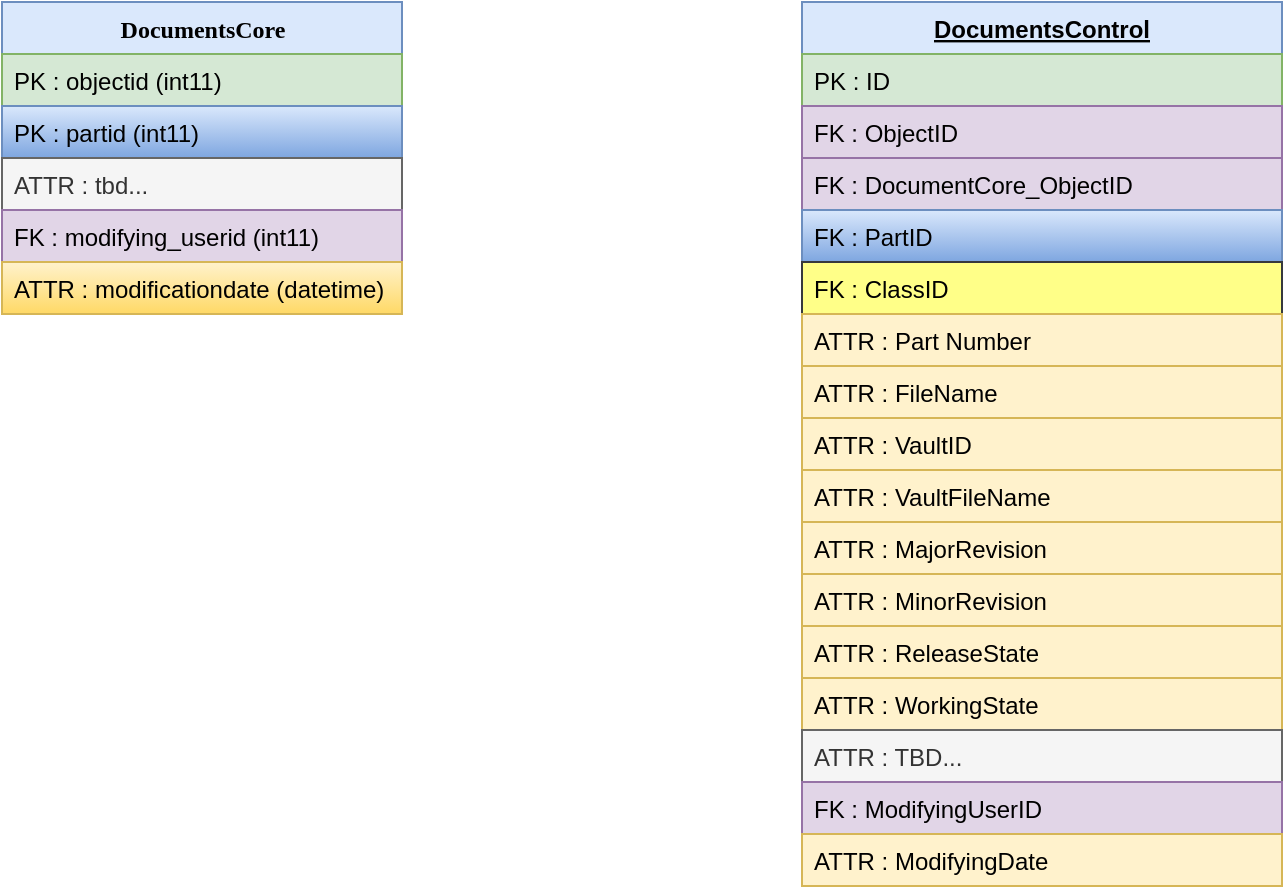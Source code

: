 <mxfile version="14.1.4" type="github" pages="3">
  <diagram name="Documents" id="9f46799a-70d6-7492-0946-bef42562c5a5">
    <mxGraphModel dx="1038" dy="585" grid="1" gridSize="10" guides="1" tooltips="1" connect="1" arrows="1" fold="1" page="1" pageScale="1" pageWidth="1100" pageHeight="850" background="#ffffff" math="0" shadow="0">
      <root>
        <mxCell id="0" />
        <mxCell id="1" parent="0" />
        <mxCell id="78961159f06e98e8-17" value="DocumentsCore" style="swimlane;html=1;fontStyle=1;align=center;verticalAlign=top;childLayout=stackLayout;horizontal=1;startSize=26;horizontalStack=0;resizeParent=1;resizeLast=0;collapsible=1;marginBottom=0;swimlaneFillColor=#ffffff;rounded=0;shadow=0;comic=0;labelBackgroundColor=none;strokeWidth=1;fillColor=#dae8fc;fontFamily=Verdana;fontSize=12;strokeColor=#6c8ebf;" parent="1" vertex="1">
          <mxGeometry x="90" y="83" width="200" height="156" as="geometry" />
        </mxCell>
        <mxCell id="78961159f06e98e8-21" value="PK : objectid (int11)" style="text;html=1;strokeColor=#82b366;fillColor=#d5e8d4;align=left;verticalAlign=top;spacingLeft=4;spacingRight=4;whiteSpace=wrap;overflow=hidden;rotatable=0;points=[[0,0.5],[1,0.5]];portConstraint=eastwest;" parent="78961159f06e98e8-17" vertex="1">
          <mxGeometry y="26" width="200" height="26" as="geometry" />
        </mxCell>
        <mxCell id="78961159f06e98e8-23" value="PK : partid (int11)" style="text;html=1;strokeColor=#6c8ebf;fillColor=#dae8fc;align=left;verticalAlign=top;spacingLeft=4;spacingRight=4;whiteSpace=wrap;overflow=hidden;rotatable=0;points=[[0,0.5],[1,0.5]];portConstraint=eastwest;gradientColor=#7ea6e0;" parent="78961159f06e98e8-17" vertex="1">
          <mxGeometry y="52" width="200" height="26" as="geometry" />
        </mxCell>
        <mxCell id="L6q3qHuzGf21snozMCTw-1" value="ATTR : tbd... " style="text;align=left;verticalAlign=top;spacingLeft=4;spacingRight=4;overflow=hidden;rotatable=0;points=[[0,0.5],[1,0.5]];portConstraint=eastwest;fillColor=#f5f5f5;strokeColor=#666666;fontColor=#333333;" vertex="1" parent="78961159f06e98e8-17">
          <mxGeometry y="78" width="200" height="26" as="geometry" />
        </mxCell>
        <mxCell id="78961159f06e98e8-25" value="FK : modifying_userid (int11)" style="text;html=1;strokeColor=#9673a6;fillColor=#e1d5e7;align=left;verticalAlign=top;spacingLeft=4;spacingRight=4;whiteSpace=wrap;overflow=hidden;rotatable=0;points=[[0,0.5],[1,0.5]];portConstraint=eastwest;" parent="78961159f06e98e8-17" vertex="1">
          <mxGeometry y="104" width="200" height="26" as="geometry" />
        </mxCell>
        <mxCell id="78961159f06e98e8-26" value="ATTR : modificationdate (datetime)" style="text;html=1;strokeColor=#d6b656;fillColor=#fff2cc;align=left;verticalAlign=top;spacingLeft=4;spacingRight=4;whiteSpace=wrap;overflow=hidden;rotatable=0;points=[[0,0.5],[1,0.5]];portConstraint=eastwest;gradientColor=#ffd966;" parent="78961159f06e98e8-17" vertex="1">
          <mxGeometry y="130" width="200" height="26" as="geometry" />
        </mxCell>
        <mxCell id="F4VC9A7HwgOK32g_7Mc0-14" value="DocumentsControl" style="swimlane;fontStyle=5;childLayout=stackLayout;horizontal=1;startSize=26;fillColor=#dae8fc;horizontalStack=0;resizeParent=1;resizeParentMax=0;resizeLast=0;collapsible=1;marginBottom=0;align=center;strokeColor=#6c8ebf;" parent="1" vertex="1">
          <mxGeometry x="490" y="83" width="240" height="442" as="geometry" />
        </mxCell>
        <mxCell id="F4VC9A7HwgOK32g_7Mc0-15" value="PK : ID" style="text;strokeColor=#82b366;fillColor=#d5e8d4;align=left;verticalAlign=top;spacingLeft=4;spacingRight=4;overflow=hidden;rotatable=0;points=[[0,0.5],[1,0.5]];portConstraint=eastwest;" parent="F4VC9A7HwgOK32g_7Mc0-14" vertex="1">
          <mxGeometry y="26" width="240" height="26" as="geometry" />
        </mxCell>
        <mxCell id="F4VC9A7HwgOK32g_7Mc0-16" value="FK : ObjectID" style="text;strokeColor=#9673a6;fillColor=#e1d5e7;align=left;verticalAlign=top;spacingLeft=4;spacingRight=4;overflow=hidden;rotatable=0;points=[[0,0.5],[1,0.5]];portConstraint=eastwest;" parent="F4VC9A7HwgOK32g_7Mc0-14" vertex="1">
          <mxGeometry y="52" width="240" height="26" as="geometry" />
        </mxCell>
        <mxCell id="F4VC9A7HwgOK32g_7Mc0-17" value="FK : DocumentCore_ObjectID" style="text;strokeColor=#9673a6;fillColor=#e1d5e7;align=left;verticalAlign=top;spacingLeft=4;spacingRight=4;overflow=hidden;rotatable=0;points=[[0,0.5],[1,0.5]];portConstraint=eastwest;" parent="F4VC9A7HwgOK32g_7Mc0-14" vertex="1">
          <mxGeometry y="78" width="240" height="26" as="geometry" />
        </mxCell>
        <mxCell id="F4VC9A7HwgOK32g_7Mc0-18" value="FK : PartID" style="text;strokeColor=#6c8ebf;fillColor=#dae8fc;align=left;verticalAlign=top;spacingLeft=4;spacingRight=4;overflow=hidden;rotatable=0;points=[[0,0.5],[1,0.5]];portConstraint=eastwest;gradientColor=#7ea6e0;" parent="F4VC9A7HwgOK32g_7Mc0-14" vertex="1">
          <mxGeometry y="104" width="240" height="26" as="geometry" />
        </mxCell>
        <mxCell id="F4VC9A7HwgOK32g_7Mc0-19" value="FK : ClassID" style="text;strokeColor=#36393d;fillColor=#ffff88;align=left;verticalAlign=top;spacingLeft=4;spacingRight=4;overflow=hidden;rotatable=0;points=[[0,0.5],[1,0.5]];portConstraint=eastwest;" parent="F4VC9A7HwgOK32g_7Mc0-14" vertex="1">
          <mxGeometry y="130" width="240" height="26" as="geometry" />
        </mxCell>
        <mxCell id="F4VC9A7HwgOK32g_7Mc0-20" value="ATTR : Part Number" style="text;strokeColor=#d6b656;fillColor=#fff2cc;align=left;verticalAlign=top;spacingLeft=4;spacingRight=4;overflow=hidden;rotatable=0;points=[[0,0.5],[1,0.5]];portConstraint=eastwest;" parent="F4VC9A7HwgOK32g_7Mc0-14" vertex="1">
          <mxGeometry y="156" width="240" height="26" as="geometry" />
        </mxCell>
        <mxCell id="F4VC9A7HwgOK32g_7Mc0-21" value="ATTR : FileName" style="text;strokeColor=#d6b656;fillColor=#fff2cc;align=left;verticalAlign=top;spacingLeft=4;spacingRight=4;overflow=hidden;rotatable=0;points=[[0,0.5],[1,0.5]];portConstraint=eastwest;" parent="F4VC9A7HwgOK32g_7Mc0-14" vertex="1">
          <mxGeometry y="182" width="240" height="26" as="geometry" />
        </mxCell>
        <mxCell id="F4VC9A7HwgOK32g_7Mc0-22" value="ATTR : VaultID" style="text;strokeColor=#d6b656;fillColor=#fff2cc;align=left;verticalAlign=top;spacingLeft=4;spacingRight=4;overflow=hidden;rotatable=0;points=[[0,0.5],[1,0.5]];portConstraint=eastwest;" parent="F4VC9A7HwgOK32g_7Mc0-14" vertex="1">
          <mxGeometry y="208" width="240" height="26" as="geometry" />
        </mxCell>
        <mxCell id="F4VC9A7HwgOK32g_7Mc0-23" value="ATTR : VaultFileName" style="text;strokeColor=#d6b656;fillColor=#fff2cc;align=left;verticalAlign=top;spacingLeft=4;spacingRight=4;overflow=hidden;rotatable=0;points=[[0,0.5],[1,0.5]];portConstraint=eastwest;" parent="F4VC9A7HwgOK32g_7Mc0-14" vertex="1">
          <mxGeometry y="234" width="240" height="26" as="geometry" />
        </mxCell>
        <mxCell id="F4VC9A7HwgOK32g_7Mc0-24" value="ATTR : MajorRevision" style="text;strokeColor=#d6b656;fillColor=#fff2cc;align=left;verticalAlign=top;spacingLeft=4;spacingRight=4;overflow=hidden;rotatable=0;points=[[0,0.5],[1,0.5]];portConstraint=eastwest;" parent="F4VC9A7HwgOK32g_7Mc0-14" vertex="1">
          <mxGeometry y="260" width="240" height="26" as="geometry" />
        </mxCell>
        <mxCell id="F4VC9A7HwgOK32g_7Mc0-25" value="ATTR : MinorRevision" style="text;strokeColor=#d6b656;fillColor=#fff2cc;align=left;verticalAlign=top;spacingLeft=4;spacingRight=4;overflow=hidden;rotatable=0;points=[[0,0.5],[1,0.5]];portConstraint=eastwest;" parent="F4VC9A7HwgOK32g_7Mc0-14" vertex="1">
          <mxGeometry y="286" width="240" height="26" as="geometry" />
        </mxCell>
        <mxCell id="F4VC9A7HwgOK32g_7Mc0-26" value="ATTR : ReleaseState" style="text;strokeColor=#d6b656;fillColor=#fff2cc;align=left;verticalAlign=top;spacingLeft=4;spacingRight=4;overflow=hidden;rotatable=0;points=[[0,0.5],[1,0.5]];portConstraint=eastwest;" parent="F4VC9A7HwgOK32g_7Mc0-14" vertex="1">
          <mxGeometry y="312" width="240" height="26" as="geometry" />
        </mxCell>
        <mxCell id="F4VC9A7HwgOK32g_7Mc0-27" value="ATTR : WorkingState" style="text;strokeColor=#d6b656;fillColor=#fff2cc;align=left;verticalAlign=top;spacingLeft=4;spacingRight=4;overflow=hidden;rotatable=0;points=[[0,0.5],[1,0.5]];portConstraint=eastwest;" parent="F4VC9A7HwgOK32g_7Mc0-14" vertex="1">
          <mxGeometry y="338" width="240" height="26" as="geometry" />
        </mxCell>
        <mxCell id="F4VC9A7HwgOK32g_7Mc0-28" value="ATTR : TBD... " style="text;align=left;verticalAlign=top;spacingLeft=4;spacingRight=4;overflow=hidden;rotatable=0;points=[[0,0.5],[1,0.5]];portConstraint=eastwest;fillColor=#f5f5f5;strokeColor=#666666;fontColor=#333333;" parent="F4VC9A7HwgOK32g_7Mc0-14" vertex="1">
          <mxGeometry y="364" width="240" height="26" as="geometry" />
        </mxCell>
        <mxCell id="F4VC9A7HwgOK32g_7Mc0-29" value="FK : ModifyingUserID" style="text;strokeColor=#9673a6;fillColor=#e1d5e7;align=left;verticalAlign=top;spacingLeft=4;spacingRight=4;overflow=hidden;rotatable=0;points=[[0,0.5],[1,0.5]];portConstraint=eastwest;" parent="F4VC9A7HwgOK32g_7Mc0-14" vertex="1">
          <mxGeometry y="390" width="240" height="26" as="geometry" />
        </mxCell>
        <mxCell id="F4VC9A7HwgOK32g_7Mc0-30" value="ATTR : ModifyingDate " style="text;strokeColor=#d6b656;fillColor=#fff2cc;align=left;verticalAlign=top;spacingLeft=4;spacingRight=4;overflow=hidden;rotatable=0;points=[[0,0.5],[1,0.5]];portConstraint=eastwest;" parent="F4VC9A7HwgOK32g_7Mc0-14" vertex="1">
          <mxGeometry y="416" width="240" height="26" as="geometry" />
        </mxCell>
      </root>
    </mxGraphModel>
  </diagram>
  <diagram id="blNGxLANSBwLcpK6y5iY" name="DocumentsControl">
    <mxGraphModel dx="1038" dy="585" grid="1" gridSize="10" guides="1" tooltips="1" connect="1" arrows="1" fold="1" page="1" pageScale="1" pageWidth="850" pageHeight="1100" math="0" shadow="0">
      <root>
        <mxCell id="j6OnJKvHNAxHMf2_PJZD-0" />
        <mxCell id="j6OnJKvHNAxHMf2_PJZD-1" parent="j6OnJKvHNAxHMf2_PJZD-0" />
        <mxCell id="rtnRG3bze1mWDZzc8cXc-0" value="DocumentsControl" style="swimlane;fontStyle=5;childLayout=stackLayout;horizontal=1;startSize=26;fillColor=#dae8fc;horizontalStack=0;resizeParent=1;resizeParentMax=0;resizeLast=0;collapsible=1;marginBottom=0;align=center;strokeColor=#6c8ebf;" vertex="1" parent="j6OnJKvHNAxHMf2_PJZD-1">
          <mxGeometry x="490" y="83" width="240" height="442" as="geometry" />
        </mxCell>
        <mxCell id="rtnRG3bze1mWDZzc8cXc-1" value="PK : ID" style="text;strokeColor=#82b366;fillColor=#d5e8d4;align=left;verticalAlign=top;spacingLeft=4;spacingRight=4;overflow=hidden;rotatable=0;points=[[0,0.5],[1,0.5]];portConstraint=eastwest;" vertex="1" parent="rtnRG3bze1mWDZzc8cXc-0">
          <mxGeometry y="26" width="240" height="26" as="geometry" />
        </mxCell>
        <mxCell id="rtnRG3bze1mWDZzc8cXc-2" value="FK : ObjectID" style="text;strokeColor=#9673a6;fillColor=#e1d5e7;align=left;verticalAlign=top;spacingLeft=4;spacingRight=4;overflow=hidden;rotatable=0;points=[[0,0.5],[1,0.5]];portConstraint=eastwest;" vertex="1" parent="rtnRG3bze1mWDZzc8cXc-0">
          <mxGeometry y="52" width="240" height="26" as="geometry" />
        </mxCell>
        <mxCell id="rtnRG3bze1mWDZzc8cXc-3" value="FK : DocumentCore_ObjectID" style="text;strokeColor=#9673a6;fillColor=#e1d5e7;align=left;verticalAlign=top;spacingLeft=4;spacingRight=4;overflow=hidden;rotatable=0;points=[[0,0.5],[1,0.5]];portConstraint=eastwest;" vertex="1" parent="rtnRG3bze1mWDZzc8cXc-0">
          <mxGeometry y="78" width="240" height="26" as="geometry" />
        </mxCell>
        <mxCell id="rtnRG3bze1mWDZzc8cXc-4" value="FK : PartID" style="text;strokeColor=#6c8ebf;fillColor=#dae8fc;align=left;verticalAlign=top;spacingLeft=4;spacingRight=4;overflow=hidden;rotatable=0;points=[[0,0.5],[1,0.5]];portConstraint=eastwest;gradientColor=#7ea6e0;" vertex="1" parent="rtnRG3bze1mWDZzc8cXc-0">
          <mxGeometry y="104" width="240" height="26" as="geometry" />
        </mxCell>
        <mxCell id="rtnRG3bze1mWDZzc8cXc-5" value="FK : ClassID" style="text;strokeColor=#36393d;fillColor=#ffff88;align=left;verticalAlign=top;spacingLeft=4;spacingRight=4;overflow=hidden;rotatable=0;points=[[0,0.5],[1,0.5]];portConstraint=eastwest;" vertex="1" parent="rtnRG3bze1mWDZzc8cXc-0">
          <mxGeometry y="130" width="240" height="26" as="geometry" />
        </mxCell>
        <mxCell id="rtnRG3bze1mWDZzc8cXc-6" value="ATTR : Part Number" style="text;strokeColor=#d6b656;fillColor=#fff2cc;align=left;verticalAlign=top;spacingLeft=4;spacingRight=4;overflow=hidden;rotatable=0;points=[[0,0.5],[1,0.5]];portConstraint=eastwest;" vertex="1" parent="rtnRG3bze1mWDZzc8cXc-0">
          <mxGeometry y="156" width="240" height="26" as="geometry" />
        </mxCell>
        <mxCell id="rtnRG3bze1mWDZzc8cXc-7" value="ATTR : FileName" style="text;strokeColor=#d6b656;fillColor=#fff2cc;align=left;verticalAlign=top;spacingLeft=4;spacingRight=4;overflow=hidden;rotatable=0;points=[[0,0.5],[1,0.5]];portConstraint=eastwest;" vertex="1" parent="rtnRG3bze1mWDZzc8cXc-0">
          <mxGeometry y="182" width="240" height="26" as="geometry" />
        </mxCell>
        <mxCell id="rtnRG3bze1mWDZzc8cXc-8" value="ATTR : VaultID" style="text;strokeColor=#d6b656;fillColor=#fff2cc;align=left;verticalAlign=top;spacingLeft=4;spacingRight=4;overflow=hidden;rotatable=0;points=[[0,0.5],[1,0.5]];portConstraint=eastwest;" vertex="1" parent="rtnRG3bze1mWDZzc8cXc-0">
          <mxGeometry y="208" width="240" height="26" as="geometry" />
        </mxCell>
        <mxCell id="rtnRG3bze1mWDZzc8cXc-9" value="ATTR : VaultFileName" style="text;strokeColor=#d6b656;fillColor=#fff2cc;align=left;verticalAlign=top;spacingLeft=4;spacingRight=4;overflow=hidden;rotatable=0;points=[[0,0.5],[1,0.5]];portConstraint=eastwest;" vertex="1" parent="rtnRG3bze1mWDZzc8cXc-0">
          <mxGeometry y="234" width="240" height="26" as="geometry" />
        </mxCell>
        <mxCell id="rtnRG3bze1mWDZzc8cXc-10" value="ATTR : MajorRevision" style="text;strokeColor=#d6b656;fillColor=#fff2cc;align=left;verticalAlign=top;spacingLeft=4;spacingRight=4;overflow=hidden;rotatable=0;points=[[0,0.5],[1,0.5]];portConstraint=eastwest;" vertex="1" parent="rtnRG3bze1mWDZzc8cXc-0">
          <mxGeometry y="260" width="240" height="26" as="geometry" />
        </mxCell>
        <mxCell id="rtnRG3bze1mWDZzc8cXc-11" value="ATTR : MinorRevision" style="text;strokeColor=#d6b656;fillColor=#fff2cc;align=left;verticalAlign=top;spacingLeft=4;spacingRight=4;overflow=hidden;rotatable=0;points=[[0,0.5],[1,0.5]];portConstraint=eastwest;" vertex="1" parent="rtnRG3bze1mWDZzc8cXc-0">
          <mxGeometry y="286" width="240" height="26" as="geometry" />
        </mxCell>
        <mxCell id="rtnRG3bze1mWDZzc8cXc-12" value="ATTR : ReleaseState" style="text;strokeColor=#d6b656;fillColor=#fff2cc;align=left;verticalAlign=top;spacingLeft=4;spacingRight=4;overflow=hidden;rotatable=0;points=[[0,0.5],[1,0.5]];portConstraint=eastwest;" vertex="1" parent="rtnRG3bze1mWDZzc8cXc-0">
          <mxGeometry y="312" width="240" height="26" as="geometry" />
        </mxCell>
        <mxCell id="rtnRG3bze1mWDZzc8cXc-13" value="ATTR : WorkingState" style="text;strokeColor=#d6b656;fillColor=#fff2cc;align=left;verticalAlign=top;spacingLeft=4;spacingRight=4;overflow=hidden;rotatable=0;points=[[0,0.5],[1,0.5]];portConstraint=eastwest;" vertex="1" parent="rtnRG3bze1mWDZzc8cXc-0">
          <mxGeometry y="338" width="240" height="26" as="geometry" />
        </mxCell>
        <mxCell id="rtnRG3bze1mWDZzc8cXc-14" value="ATTR : TBD... " style="text;align=left;verticalAlign=top;spacingLeft=4;spacingRight=4;overflow=hidden;rotatable=0;points=[[0,0.5],[1,0.5]];portConstraint=eastwest;fillColor=#f5f5f5;strokeColor=#666666;fontColor=#333333;" vertex="1" parent="rtnRG3bze1mWDZzc8cXc-0">
          <mxGeometry y="364" width="240" height="26" as="geometry" />
        </mxCell>
        <mxCell id="rtnRG3bze1mWDZzc8cXc-15" value="FK : ModifyingUserID" style="text;strokeColor=#9673a6;fillColor=#e1d5e7;align=left;verticalAlign=top;spacingLeft=4;spacingRight=4;overflow=hidden;rotatable=0;points=[[0,0.5],[1,0.5]];portConstraint=eastwest;" vertex="1" parent="rtnRG3bze1mWDZzc8cXc-0">
          <mxGeometry y="390" width="240" height="26" as="geometry" />
        </mxCell>
        <mxCell id="rtnRG3bze1mWDZzc8cXc-16" value="ATTR : ModifyingDate " style="text;strokeColor=#d6b656;fillColor=#fff2cc;align=left;verticalAlign=top;spacingLeft=4;spacingRight=4;overflow=hidden;rotatable=0;points=[[0,0.5],[1,0.5]];portConstraint=eastwest;" vertex="1" parent="rtnRG3bze1mWDZzc8cXc-0">
          <mxGeometry y="416" width="240" height="26" as="geometry" />
        </mxCell>
      </root>
    </mxGraphModel>
  </diagram>
  <diagram id="1WnD-2gzByCTzVlDKXq1" name="DocumentVault">
    <mxGraphModel dx="1038" dy="585" grid="1" gridSize="10" guides="1" tooltips="1" connect="1" arrows="1" fold="1" page="1" pageScale="1" pageWidth="850" pageHeight="1100" math="0" shadow="0">
      <root>
        <mxCell id="SCBvQeUCC7gjxnijAsdY-0" />
        <mxCell id="SCBvQeUCC7gjxnijAsdY-1" parent="SCBvQeUCC7gjxnijAsdY-0" />
      </root>
    </mxGraphModel>
  </diagram>
</mxfile>
